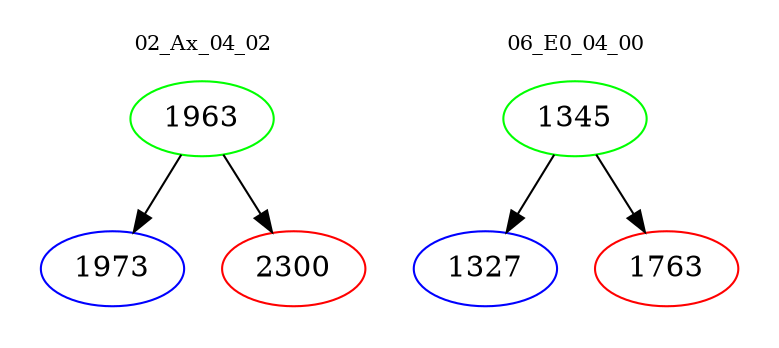digraph{
subgraph cluster_0 {
color = white
label = "02_Ax_04_02";
fontsize=10;
T0_1963 [label="1963", color="green"]
T0_1963 -> T0_1973 [color="black"]
T0_1973 [label="1973", color="blue"]
T0_1963 -> T0_2300 [color="black"]
T0_2300 [label="2300", color="red"]
}
subgraph cluster_1 {
color = white
label = "06_E0_04_00";
fontsize=10;
T1_1345 [label="1345", color="green"]
T1_1345 -> T1_1327 [color="black"]
T1_1327 [label="1327", color="blue"]
T1_1345 -> T1_1763 [color="black"]
T1_1763 [label="1763", color="red"]
}
}
